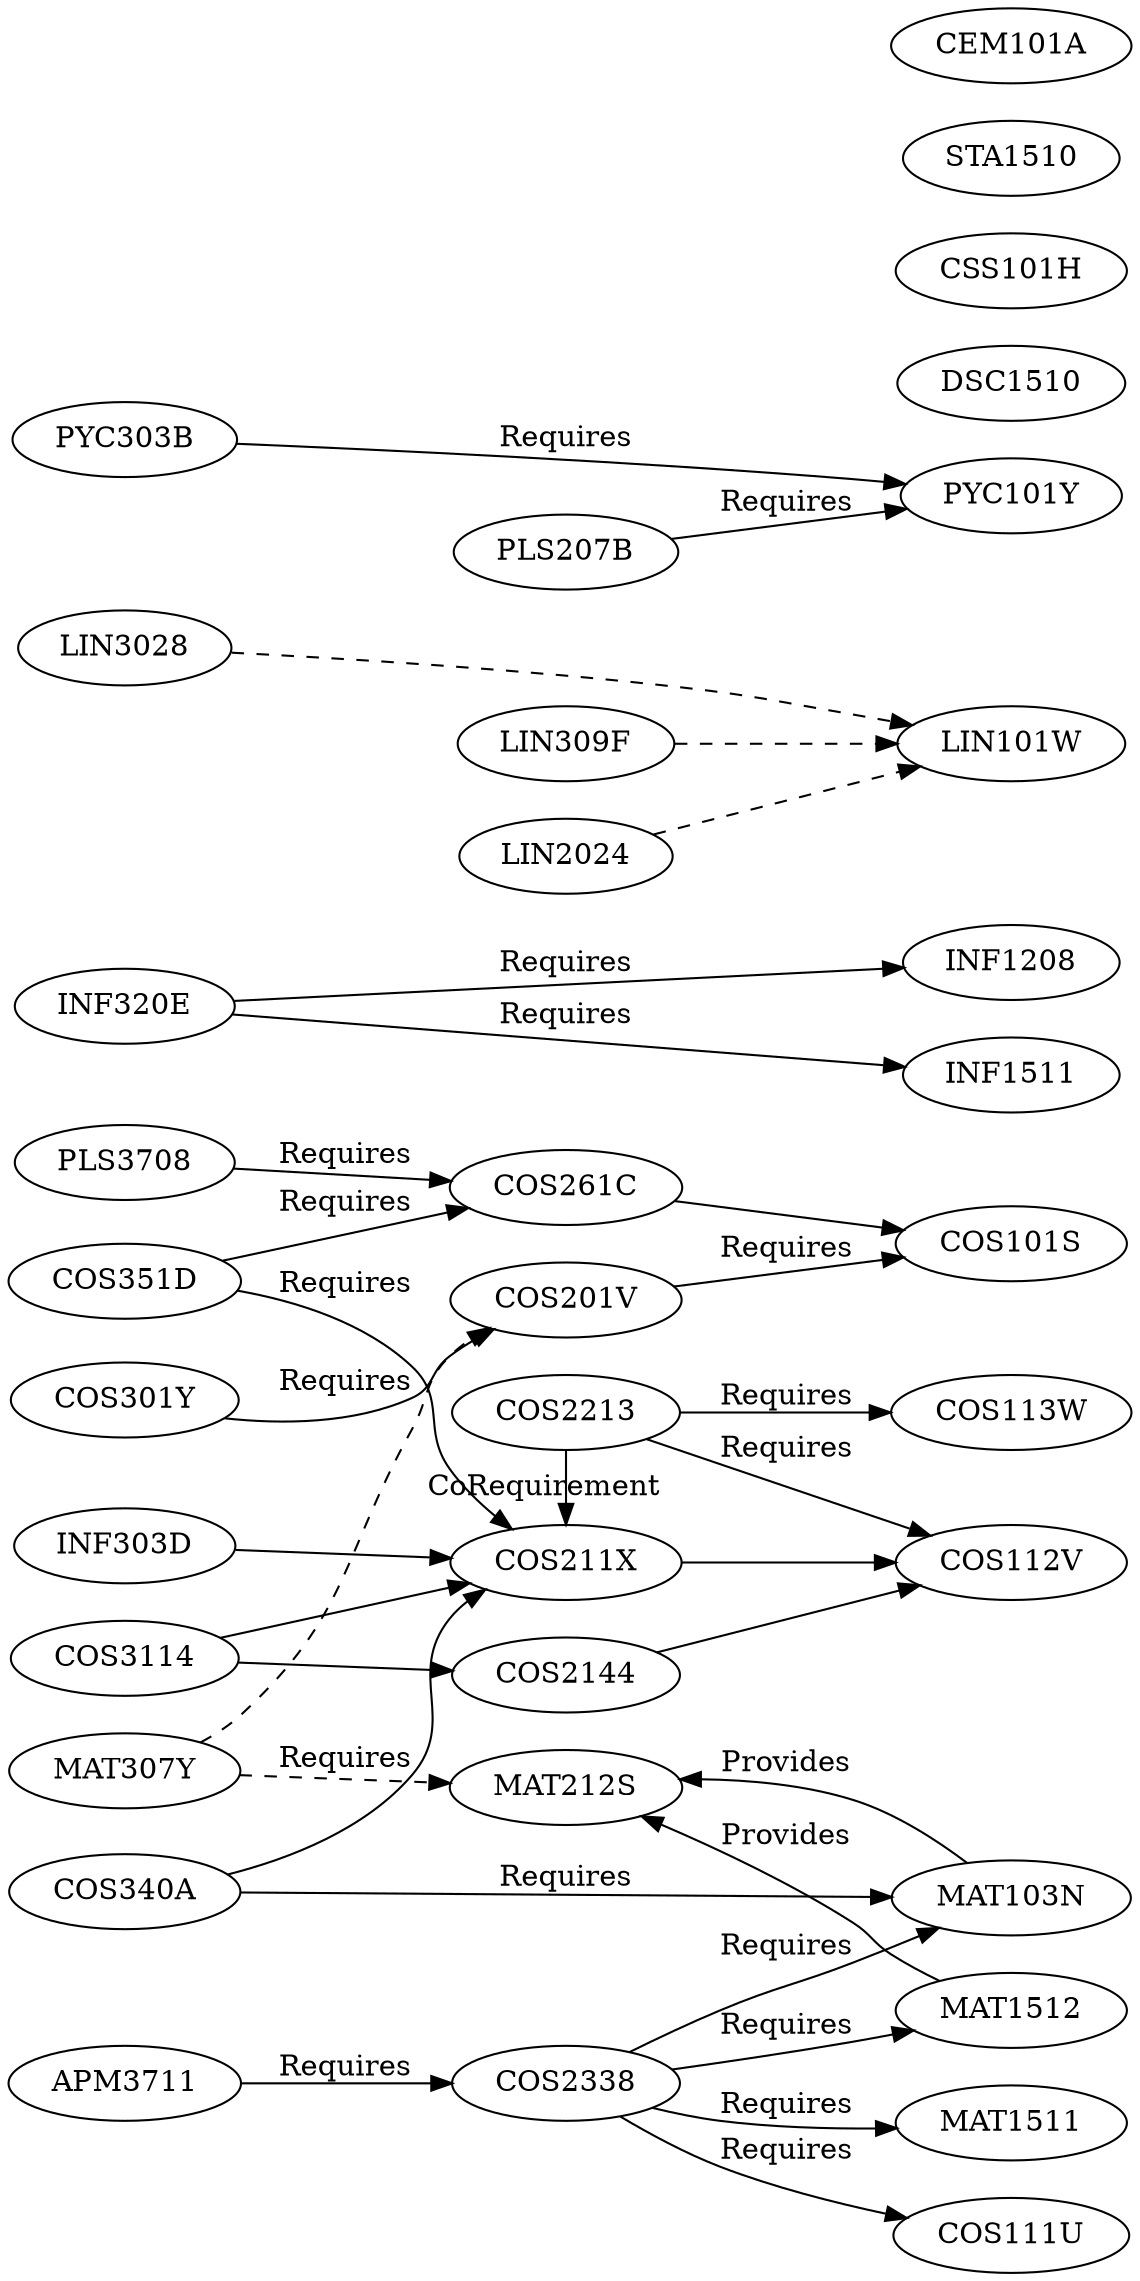 digraph ComputationalIntelligence {
	rankdir=LR

	{rank=same; COS301Y INF320E COS351D PLS3708}
	{rank=same; COS3114 APM3711 MAT307Y COS340A}
	{rank=same; INF303D LIN3028 PYC303B}
  
	{rank=same; COS201V COS211X COS261C COS2144}
	{rank=same; COS2213 COS2338 MAT212S}
	{rank=same; LIN309F LIN2024 PLS207B}

	{rank=same; COS101S COS112V COS113W INF1208 MAT1512 MAT1511 MAT103N PYC101Y COS111U LIN101W INF1511}
	{rank=same; DSC1510 CSS101H STA1510 CEM101A}
	{rank=max; DSC1510 COS101S}

	COS301Y -> {COS201V} [label=Requires]
	INF320E -> {INF1208 INF1511} [label=Requires]
	COS351D -> {COS211X COS261C} [label=Requires]
	PLS3708 -> {COS261C} [label=Requires]
	PYC303B -> {PYC101Y} [label=Requires]

	COS3114 -> {COS211X COS2144}
	APM3711 -> {COS2338} [label=Requires]
	MAT307Y -> {MAT212S COS201V} [style=dashed]
	INF303D -> {COS211X}
	LIN3028 -> {LIN101W} [style=dashed]
	COS340A -> {COS211X MAT103N} [label=Requires]


	COS201V -> {COS101S} [label=Requires]
	COS211X -> {COS112V}
	COS261C -> {COS101S}
	COS2144 -> {COS112V}

	{rank=same; COS2213 COS211X}
	COS2213 -> {COS112V COS113W} [label=Requires]
	COS2213 -> {COS211X} [label=CoRequirement]
	COS2338 -> {COS111U MAT103N MAT1511 MAT1512} [label=Requires]
	MAT212S
	LIN309F -> {LIN101W} [style=dashed]
	LIN2024 -> {LIN101W} [style=dashed]
	PLS207B -> {PYC101Y} [label=Requires]


	MAT103N -> {MAT212S} [label=Provides]
	MAT1512 -> {MAT212S} [label=Provides]
}
